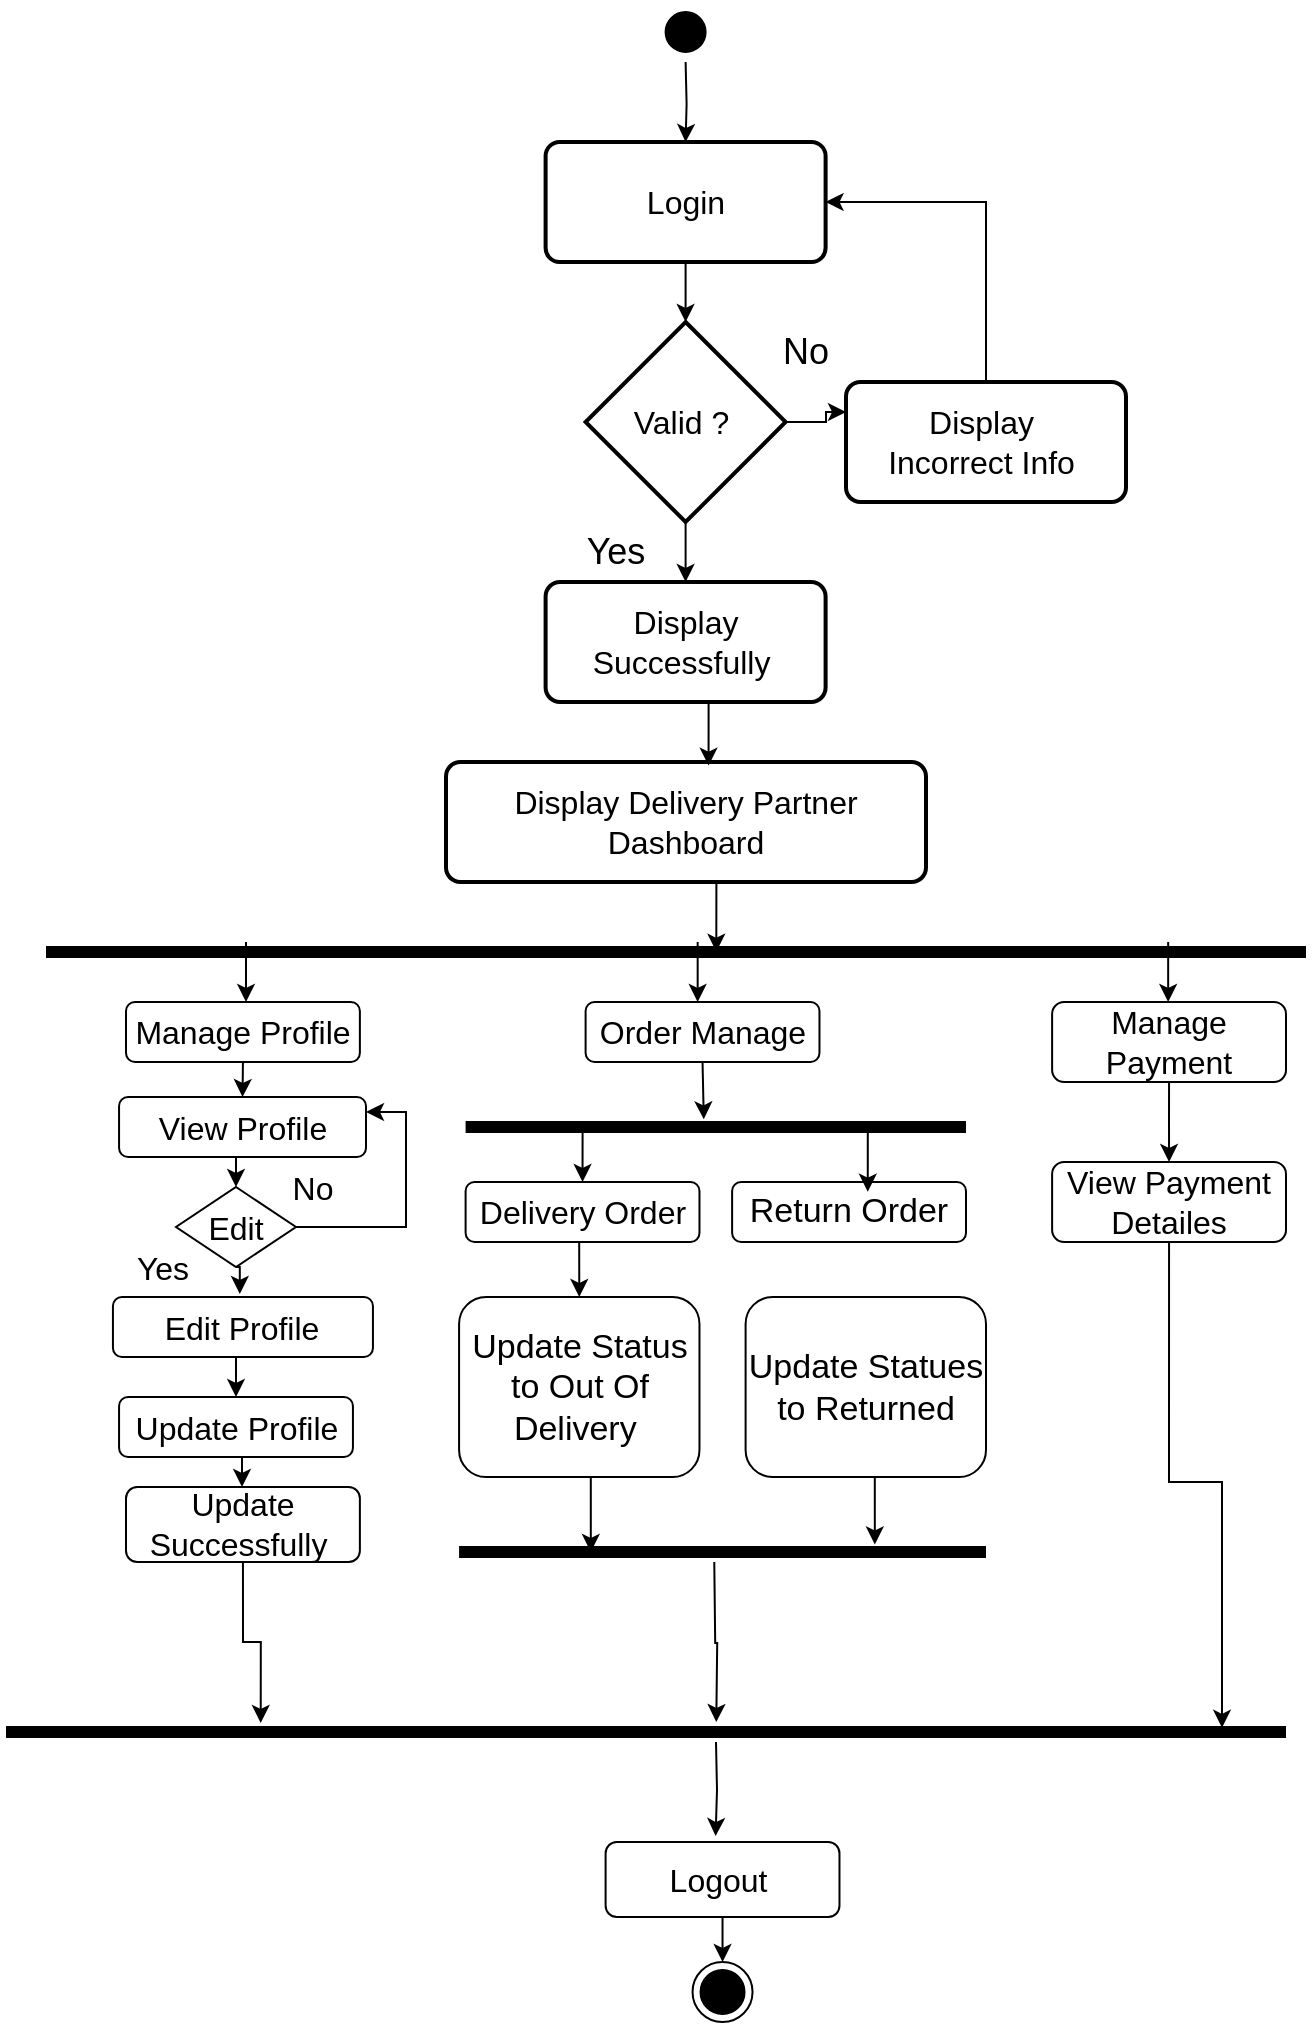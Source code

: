 <mxfile version="24.7.17">
  <diagram name="Page-1" id="S_YC0ZYZWbaa-WgekSZE">
    <mxGraphModel dx="250" dy="575" grid="1" gridSize="10" guides="1" tooltips="1" connect="1" arrows="1" fold="1" page="1" pageScale="1" pageWidth="850" pageHeight="1100" math="0" shadow="0">
      <root>
        <mxCell id="0" />
        <mxCell id="1" parent="0" />
        <mxCell id="5lB07v6buuz0UZQHZTTG-427" style="edgeStyle=orthogonalEdgeStyle;rounded=0;orthogonalLoop=1;jettySize=auto;html=1;exitX=0.5;exitY=1;exitDx=0;exitDy=0;exitPerimeter=0;entryX=0.5;entryY=0;entryDx=0;entryDy=0;" edge="1" parent="1" target="5lB07v6buuz0UZQHZTTG-429">
          <mxGeometry relative="1" as="geometry">
            <mxPoint x="1669.8" y="80" as="sourcePoint" />
          </mxGeometry>
        </mxCell>
        <mxCell id="5lB07v6buuz0UZQHZTTG-428" style="edgeStyle=orthogonalEdgeStyle;rounded=0;orthogonalLoop=1;jettySize=auto;html=1;exitX=0.5;exitY=1;exitDx=0;exitDy=0;" edge="1" parent="1" source="5lB07v6buuz0UZQHZTTG-429" target="5lB07v6buuz0UZQHZTTG-432">
          <mxGeometry relative="1" as="geometry" />
        </mxCell>
        <mxCell id="5lB07v6buuz0UZQHZTTG-429" value="&lt;font size=&quot;3&quot;&gt;Login&lt;/font&gt;" style="rounded=1;whiteSpace=wrap;html=1;absoluteArcSize=1;arcSize=14;strokeWidth=2;" vertex="1" parent="1">
          <mxGeometry x="1599.8" y="120" width="140" height="60" as="geometry" />
        </mxCell>
        <mxCell id="5lB07v6buuz0UZQHZTTG-430" style="edgeStyle=orthogonalEdgeStyle;rounded=0;orthogonalLoop=1;jettySize=auto;html=1;exitX=0.5;exitY=1;exitDx=0;exitDy=0;exitPerimeter=0;entryX=0.5;entryY=0;entryDx=0;entryDy=0;" edge="1" parent="1" source="5lB07v6buuz0UZQHZTTG-432" target="5lB07v6buuz0UZQHZTTG-433">
          <mxGeometry relative="1" as="geometry" />
        </mxCell>
        <mxCell id="5lB07v6buuz0UZQHZTTG-431" style="edgeStyle=orthogonalEdgeStyle;rounded=0;orthogonalLoop=1;jettySize=auto;html=1;exitX=1;exitY=0.5;exitDx=0;exitDy=0;exitPerimeter=0;" edge="1" parent="1" source="5lB07v6buuz0UZQHZTTG-432">
          <mxGeometry relative="1" as="geometry">
            <mxPoint x="1750" y="255" as="targetPoint" />
            <Array as="points">
              <mxPoint x="1740" y="260" />
              <mxPoint x="1740" y="255" />
            </Array>
          </mxGeometry>
        </mxCell>
        <mxCell id="5lB07v6buuz0UZQHZTTG-432" value="&lt;font size=&quot;3&quot;&gt;Valid ?&amp;nbsp;&lt;/font&gt;" style="strokeWidth=2;html=1;shape=mxgraph.flowchart.decision;whiteSpace=wrap;" vertex="1" parent="1">
          <mxGeometry x="1619.8" y="210" width="100" height="100" as="geometry" />
        </mxCell>
        <mxCell id="5lB07v6buuz0UZQHZTTG-433" value="&lt;font size=&quot;3&quot;&gt;Display Successfully&amp;nbsp;&lt;/font&gt;" style="shape=label;html=1;strokeWidth=2;whiteSpace=wrap;rounded=1;arcSize=12;size=0.23;" vertex="1" parent="1">
          <mxGeometry x="1599.8" y="340" width="140" height="60" as="geometry" />
        </mxCell>
        <mxCell id="5lB07v6buuz0UZQHZTTG-434" style="edgeStyle=orthogonalEdgeStyle;rounded=0;orthogonalLoop=1;jettySize=auto;html=1;exitX=0.5;exitY=0;exitDx=0;exitDy=0;entryX=1;entryY=0.5;entryDx=0;entryDy=0;" edge="1" parent="1" source="5lB07v6buuz0UZQHZTTG-435" target="5lB07v6buuz0UZQHZTTG-429">
          <mxGeometry relative="1" as="geometry" />
        </mxCell>
        <mxCell id="5lB07v6buuz0UZQHZTTG-435" value="&lt;font size=&quot;3&quot;&gt;Display&amp;nbsp;&lt;/font&gt;&lt;div&gt;&lt;font size=&quot;3&quot;&gt;Incorrect Info&amp;nbsp;&lt;/font&gt;&lt;/div&gt;" style="shape=label;html=1;strokeWidth=2;whiteSpace=wrap;rounded=1;arcSize=12;size=0.23;" vertex="1" parent="1">
          <mxGeometry x="1750" y="240" width="140" height="60" as="geometry" />
        </mxCell>
        <mxCell id="5lB07v6buuz0UZQHZTTG-436" value="&lt;font style=&quot;font-size: 18px;&quot;&gt;No&lt;/font&gt;" style="text;html=1;align=center;verticalAlign=middle;whiteSpace=wrap;rounded=0;" vertex="1" parent="1">
          <mxGeometry x="1699.8" y="210" width="60" height="30" as="geometry" />
        </mxCell>
        <mxCell id="5lB07v6buuz0UZQHZTTG-437" value="&lt;font style=&quot;font-size: 18px;&quot;&gt;Yes&lt;/font&gt;" style="text;html=1;align=center;verticalAlign=middle;whiteSpace=wrap;rounded=0;" vertex="1" parent="1">
          <mxGeometry x="1604.8" y="310" width="60" height="30" as="geometry" />
        </mxCell>
        <mxCell id="5lB07v6buuz0UZQHZTTG-438" value="&lt;font size=&quot;3&quot;&gt;Display Delivery Partner Dashboard&lt;/font&gt;" style="shape=label;html=1;strokeWidth=2;whiteSpace=wrap;rounded=1;arcSize=12;size=0.23;" vertex="1" parent="1">
          <mxGeometry x="1550" y="430" width="240" height="60" as="geometry" />
        </mxCell>
        <mxCell id="5lB07v6buuz0UZQHZTTG-439" style="edgeStyle=orthogonalEdgeStyle;rounded=0;orthogonalLoop=1;jettySize=auto;html=1;exitX=0.5;exitY=1;exitDx=0;exitDy=0;entryX=0.547;entryY=0.03;entryDx=0;entryDy=0;entryPerimeter=0;" edge="1" parent="1" source="5lB07v6buuz0UZQHZTTG-433" target="5lB07v6buuz0UZQHZTTG-438">
          <mxGeometry relative="1" as="geometry" />
        </mxCell>
        <mxCell id="5lB07v6buuz0UZQHZTTG-440" value="" style="ellipse;html=1;shape=startState;fillColor=#000000;strokeColor=#FFFFFF;" vertex="1" parent="1">
          <mxGeometry x="1654.8" y="50" width="30" height="30" as="geometry" />
        </mxCell>
        <mxCell id="5lB07v6buuz0UZQHZTTG-441" value="" style="shape=line;html=1;strokeWidth=6;strokeColor=#000000;" vertex="1" parent="1">
          <mxGeometry x="1350" y="520" width="630" height="10" as="geometry" />
        </mxCell>
        <mxCell id="5lB07v6buuz0UZQHZTTG-442" style="edgeStyle=orthogonalEdgeStyle;rounded=0;orthogonalLoop=1;jettySize=auto;html=1;exitX=0.5;exitY=1;exitDx=0;exitDy=0;entryX=0.532;entryY=0.488;entryDx=0;entryDy=0;entryPerimeter=0;" edge="1" parent="1" source="5lB07v6buuz0UZQHZTTG-438" target="5lB07v6buuz0UZQHZTTG-441">
          <mxGeometry relative="1" as="geometry" />
        </mxCell>
        <mxCell id="5lB07v6buuz0UZQHZTTG-443" style="edgeStyle=orthogonalEdgeStyle;rounded=0;orthogonalLoop=1;jettySize=auto;html=1;exitX=0.5;exitY=1;exitDx=0;exitDy=0;entryX=0.5;entryY=0;entryDx=0;entryDy=0;fontSize=16;" edge="1" parent="1" source="5lB07v6buuz0UZQHZTTG-444" target="5lB07v6buuz0UZQHZTTG-446">
          <mxGeometry relative="1" as="geometry" />
        </mxCell>
        <mxCell id="5lB07v6buuz0UZQHZTTG-444" value="View Profile" style="rounded=1;whiteSpace=wrap;html=1;fontSize=16;" vertex="1" parent="1">
          <mxGeometry x="1386.53" y="597.5" width="123.47" height="30" as="geometry" />
        </mxCell>
        <mxCell id="5lB07v6buuz0UZQHZTTG-445" style="edgeStyle=orthogonalEdgeStyle;rounded=0;orthogonalLoop=1;jettySize=auto;html=1;exitX=1;exitY=0.5;exitDx=0;exitDy=0;entryX=1;entryY=0.25;entryDx=0;entryDy=0;" edge="1" parent="1" source="5lB07v6buuz0UZQHZTTG-446" target="5lB07v6buuz0UZQHZTTG-444">
          <mxGeometry relative="1" as="geometry" />
        </mxCell>
        <mxCell id="5lB07v6buuz0UZQHZTTG-446" value="Edit" style="rhombus;whiteSpace=wrap;html=1;fontSize=16;" vertex="1" parent="1">
          <mxGeometry x="1415" y="642.5" width="60" height="40" as="geometry" />
        </mxCell>
        <mxCell id="5lB07v6buuz0UZQHZTTG-447" value="No" style="text;html=1;align=center;verticalAlign=middle;resizable=0;points=[];autosize=1;strokeColor=none;fillColor=none;fontSize=16;" vertex="1" parent="1">
          <mxGeometry x="1463.47" y="627.5" width="40" height="30" as="geometry" />
        </mxCell>
        <mxCell id="5lB07v6buuz0UZQHZTTG-448" style="edgeStyle=orthogonalEdgeStyle;rounded=0;orthogonalLoop=1;jettySize=auto;html=1;exitX=0.5;exitY=1;exitDx=0;exitDy=0;entryX=0.5;entryY=0;entryDx=0;entryDy=0;fontSize=16;" edge="1" parent="1" source="5lB07v6buuz0UZQHZTTG-449" target="5lB07v6buuz0UZQHZTTG-450">
          <mxGeometry relative="1" as="geometry" />
        </mxCell>
        <mxCell id="5lB07v6buuz0UZQHZTTG-449" value="Edit Profile" style="rounded=1;whiteSpace=wrap;html=1;fontSize=16;" vertex="1" parent="1">
          <mxGeometry x="1383.47" y="697.5" width="130" height="30" as="geometry" />
        </mxCell>
        <mxCell id="5lB07v6buuz0UZQHZTTG-450" value="Update Profile" style="rounded=1;whiteSpace=wrap;html=1;fontSize=16;" vertex="1" parent="1">
          <mxGeometry x="1386.53" y="747.5" width="116.94" height="30" as="geometry" />
        </mxCell>
        <mxCell id="5lB07v6buuz0UZQHZTTG-451" value="Update&lt;br style=&quot;font-size: 16px;&quot;&gt;&lt;div style=&quot;font-size: 16px;&quot;&gt;&lt;span style=&quot;background-color: initial; font-size: 16px;&quot;&gt;Successfully&lt;/span&gt;&amp;nbsp;&lt;/div&gt;" style="rounded=1;whiteSpace=wrap;html=1;fontSize=16;" vertex="1" parent="1">
          <mxGeometry x="1390" y="792.5" width="116.94" height="37.5" as="geometry" />
        </mxCell>
        <mxCell id="5lB07v6buuz0UZQHZTTG-452" value="Yes" style="text;html=1;align=center;verticalAlign=middle;resizable=0;points=[];autosize=1;strokeColor=none;fillColor=none;fontSize=16;" vertex="1" parent="1">
          <mxGeometry x="1383.47" y="667.5" width="50" height="30" as="geometry" />
        </mxCell>
        <mxCell id="5lB07v6buuz0UZQHZTTG-453" style="edgeStyle=orthogonalEdgeStyle;rounded=0;orthogonalLoop=1;jettySize=auto;html=1;exitX=0.5;exitY=1;exitDx=0;exitDy=0;entryX=0.488;entryY=-0.05;entryDx=0;entryDy=0;entryPerimeter=0;fontSize=16;" edge="1" parent="1" source="5lB07v6buuz0UZQHZTTG-446" target="5lB07v6buuz0UZQHZTTG-449">
          <mxGeometry relative="1" as="geometry" />
        </mxCell>
        <mxCell id="5lB07v6buuz0UZQHZTTG-454" style="edgeStyle=orthogonalEdgeStyle;rounded=0;orthogonalLoop=1;jettySize=auto;html=1;exitX=0.5;exitY=1;exitDx=0;exitDy=0;fontSize=16;" edge="1" parent="1" source="5lB07v6buuz0UZQHZTTG-450" target="5lB07v6buuz0UZQHZTTG-451">
          <mxGeometry relative="1" as="geometry">
            <Array as="points">
              <mxPoint x="1448" y="778" />
            </Array>
          </mxGeometry>
        </mxCell>
        <mxCell id="5lB07v6buuz0UZQHZTTG-455" style="edgeStyle=orthogonalEdgeStyle;rounded=0;orthogonalLoop=1;jettySize=auto;html=1;exitX=0.5;exitY=1;exitDx=0;exitDy=0;entryX=0.5;entryY=0;entryDx=0;entryDy=0;" edge="1" parent="1" source="5lB07v6buuz0UZQHZTTG-456" target="5lB07v6buuz0UZQHZTTG-444">
          <mxGeometry relative="1" as="geometry" />
        </mxCell>
        <mxCell id="5lB07v6buuz0UZQHZTTG-456" value="Manage Profile" style="rounded=1;whiteSpace=wrap;html=1;fontSize=16;" vertex="1" parent="1">
          <mxGeometry x="1390" y="550" width="116.94" height="30" as="geometry" />
        </mxCell>
        <mxCell id="5lB07v6buuz0UZQHZTTG-457" value="" style="endArrow=classic;html=1;rounded=0;" edge="1" parent="1">
          <mxGeometry width="50" height="50" relative="1" as="geometry">
            <mxPoint x="1450" y="520" as="sourcePoint" />
            <mxPoint x="1450" y="550" as="targetPoint" />
          </mxGeometry>
        </mxCell>
        <mxCell id="5lB07v6buuz0UZQHZTTG-458" value="Order Manage" style="rounded=1;whiteSpace=wrap;html=1;fontSize=16;" vertex="1" parent="1">
          <mxGeometry x="1619.8" y="550" width="116.94" height="30" as="geometry" />
        </mxCell>
        <mxCell id="5lB07v6buuz0UZQHZTTG-459" style="edgeStyle=orthogonalEdgeStyle;rounded=0;orthogonalLoop=1;jettySize=auto;html=1;exitX=0.25;exitY=0.5;exitDx=0;exitDy=0;exitPerimeter=0;entryX=0.5;entryY=0;entryDx=0;entryDy=0;" edge="1" parent="1" source="5lB07v6buuz0UZQHZTTG-460" target="5lB07v6buuz0UZQHZTTG-463">
          <mxGeometry relative="1" as="geometry" />
        </mxCell>
        <mxCell id="5lB07v6buuz0UZQHZTTG-460" value="" style="shape=line;html=1;strokeWidth=6;strokeColor=#000000;" vertex="1" parent="1">
          <mxGeometry x="1559.8" y="607.5" width="250.2" height="10" as="geometry" />
        </mxCell>
        <mxCell id="5lB07v6buuz0UZQHZTTG-461" style="edgeStyle=orthogonalEdgeStyle;rounded=0;orthogonalLoop=1;jettySize=auto;html=1;exitX=0.5;exitY=1;exitDx=0;exitDy=0;entryX=0.476;entryY=0.117;entryDx=0;entryDy=0;entryPerimeter=0;" edge="1" parent="1" source="5lB07v6buuz0UZQHZTTG-458" target="5lB07v6buuz0UZQHZTTG-460">
          <mxGeometry relative="1" as="geometry" />
        </mxCell>
        <mxCell id="5lB07v6buuz0UZQHZTTG-462" style="edgeStyle=orthogonalEdgeStyle;rounded=0;orthogonalLoop=1;jettySize=auto;html=1;exitX=0.5;exitY=1;exitDx=0;exitDy=0;entryX=0.5;entryY=0;entryDx=0;entryDy=0;" edge="1" parent="1" source="5lB07v6buuz0UZQHZTTG-463" target="5lB07v6buuz0UZQHZTTG-466">
          <mxGeometry relative="1" as="geometry" />
        </mxCell>
        <mxCell id="5lB07v6buuz0UZQHZTTG-463" value="&lt;font style=&quot;font-size: 16px;&quot;&gt;Delivery Order&lt;/font&gt;" style="rounded=1;whiteSpace=wrap;html=1;fontSize=16;" vertex="1" parent="1">
          <mxGeometry x="1559.8" y="640" width="116.94" height="30" as="geometry" />
        </mxCell>
        <mxCell id="5lB07v6buuz0UZQHZTTG-464" value="&lt;span style=&quot;font-size: 17px;&quot;&gt;Return Order&lt;/span&gt;" style="rounded=1;whiteSpace=wrap;html=1;fontSize=16;" vertex="1" parent="1">
          <mxGeometry x="1693.06" y="640" width="116.94" height="30" as="geometry" />
        </mxCell>
        <mxCell id="5lB07v6buuz0UZQHZTTG-465" style="edgeStyle=orthogonalEdgeStyle;rounded=0;orthogonalLoop=1;jettySize=auto;html=1;exitX=0.75;exitY=0.5;exitDx=0;exitDy=0;exitPerimeter=0;entryX=0.58;entryY=0.162;entryDx=0;entryDy=0;entryPerimeter=0;" edge="1" parent="1" source="5lB07v6buuz0UZQHZTTG-460" target="5lB07v6buuz0UZQHZTTG-464">
          <mxGeometry relative="1" as="geometry" />
        </mxCell>
        <mxCell id="5lB07v6buuz0UZQHZTTG-466" value="&lt;font style=&quot;font-size: 17px;&quot;&gt;Update Status to Out Of&lt;/font&gt;&lt;div style=&quot;font-size: 17px;&quot;&gt;Delivery&amp;nbsp;&lt;/div&gt;" style="rounded=1;whiteSpace=wrap;html=1;fontSize=16;" vertex="1" parent="1">
          <mxGeometry x="1556.54" y="697.5" width="120.2" height="90" as="geometry" />
        </mxCell>
        <mxCell id="5lB07v6buuz0UZQHZTTG-467" value="&lt;font style=&quot;&quot;&gt;&lt;font style=&quot;font-size: 17px;&quot;&gt;Update Statues to Returned&lt;/font&gt;&lt;br&gt;&lt;/font&gt;" style="rounded=1;whiteSpace=wrap;html=1;fontSize=16;" vertex="1" parent="1">
          <mxGeometry x="1699.8" y="697.5" width="120.2" height="90" as="geometry" />
        </mxCell>
        <mxCell id="5lB07v6buuz0UZQHZTTG-468" value="" style="shape=line;html=1;strokeWidth=6;strokeColor=#000000;" vertex="1" parent="1">
          <mxGeometry x="1330" y="910" width="640" height="10" as="geometry" />
        </mxCell>
        <mxCell id="5lB07v6buuz0UZQHZTTG-469" style="edgeStyle=orthogonalEdgeStyle;rounded=0;orthogonalLoop=1;jettySize=auto;html=1;exitX=0.5;exitY=1;exitDx=0;exitDy=0;entryX=0.199;entryY=0.046;entryDx=0;entryDy=0;entryPerimeter=0;" edge="1" parent="1" source="5lB07v6buuz0UZQHZTTG-451" target="5lB07v6buuz0UZQHZTTG-468">
          <mxGeometry relative="1" as="geometry" />
        </mxCell>
        <mxCell id="5lB07v6buuz0UZQHZTTG-470" value="" style="shape=line;html=1;strokeWidth=6;strokeColor=#000000;" vertex="1" parent="1">
          <mxGeometry x="1556.54" y="820" width="263.46" height="10" as="geometry" />
        </mxCell>
        <mxCell id="5lB07v6buuz0UZQHZTTG-471" style="edgeStyle=orthogonalEdgeStyle;rounded=0;orthogonalLoop=1;jettySize=auto;html=1;exitX=0.5;exitY=1;exitDx=0;exitDy=0;entryX=0.25;entryY=0.5;entryDx=0;entryDy=0;entryPerimeter=0;" edge="1" parent="1" source="5lB07v6buuz0UZQHZTTG-466" target="5lB07v6buuz0UZQHZTTG-470">
          <mxGeometry relative="1" as="geometry" />
        </mxCell>
        <mxCell id="5lB07v6buuz0UZQHZTTG-472" style="edgeStyle=orthogonalEdgeStyle;rounded=0;orthogonalLoop=1;jettySize=auto;html=1;exitX=0.5;exitY=1;exitDx=0;exitDy=0;entryX=0.789;entryY=0.123;entryDx=0;entryDy=0;entryPerimeter=0;" edge="1" parent="1" source="5lB07v6buuz0UZQHZTTG-467" target="5lB07v6buuz0UZQHZTTG-470">
          <mxGeometry relative="1" as="geometry" />
        </mxCell>
        <mxCell id="5lB07v6buuz0UZQHZTTG-473" style="edgeStyle=orthogonalEdgeStyle;rounded=0;orthogonalLoop=1;jettySize=auto;html=1;exitX=0.5;exitY=1;exitDx=0;exitDy=0;entryX=0.199;entryY=0.046;entryDx=0;entryDy=0;entryPerimeter=0;" edge="1" parent="1">
          <mxGeometry relative="1" as="geometry">
            <mxPoint x="1684.14" y="830" as="sourcePoint" />
            <mxPoint x="1685.14" y="910" as="targetPoint" />
          </mxGeometry>
        </mxCell>
        <mxCell id="5lB07v6buuz0UZQHZTTG-474" style="edgeStyle=orthogonalEdgeStyle;rounded=0;orthogonalLoop=1;jettySize=auto;html=1;exitX=0.5;exitY=1;exitDx=0;exitDy=0;" edge="1" parent="1" source="5lB07v6buuz0UZQHZTTG-475">
          <mxGeometry relative="1" as="geometry">
            <mxPoint x="1911.545" y="630" as="targetPoint" />
          </mxGeometry>
        </mxCell>
        <mxCell id="5lB07v6buuz0UZQHZTTG-475" value="Manage Payment" style="rounded=1;whiteSpace=wrap;html=1;fontSize=16;" vertex="1" parent="1">
          <mxGeometry x="1853.06" y="550" width="116.94" height="40" as="geometry" />
        </mxCell>
        <mxCell id="5lB07v6buuz0UZQHZTTG-476" value="" style="endArrow=classic;html=1;rounded=0;" edge="1" parent="1">
          <mxGeometry width="50" height="50" relative="1" as="geometry">
            <mxPoint x="1911.08" y="520" as="sourcePoint" />
            <mxPoint x="1911.08" y="550" as="targetPoint" />
          </mxGeometry>
        </mxCell>
        <mxCell id="5lB07v6buuz0UZQHZTTG-477" value="" style="endArrow=classic;html=1;rounded=0;" edge="1" parent="1">
          <mxGeometry width="50" height="50" relative="1" as="geometry">
            <mxPoint x="1675.83" y="520" as="sourcePoint" />
            <mxPoint x="1675.83" y="550" as="targetPoint" />
          </mxGeometry>
        </mxCell>
        <mxCell id="5lB07v6buuz0UZQHZTTG-478" value="View Payment Detailes" style="rounded=1;whiteSpace=wrap;html=1;fontSize=16;" vertex="1" parent="1">
          <mxGeometry x="1853.06" y="630" width="116.94" height="40" as="geometry" />
        </mxCell>
        <mxCell id="5lB07v6buuz0UZQHZTTG-479" style="edgeStyle=orthogonalEdgeStyle;rounded=0;orthogonalLoop=1;jettySize=auto;html=1;exitX=0.5;exitY=1;exitDx=0;exitDy=0;entryX=0.95;entryY=0.291;entryDx=0;entryDy=0;entryPerimeter=0;" edge="1" parent="1" source="5lB07v6buuz0UZQHZTTG-478" target="5lB07v6buuz0UZQHZTTG-468">
          <mxGeometry relative="1" as="geometry" />
        </mxCell>
        <mxCell id="5lB07v6buuz0UZQHZTTG-480" value="" style="ellipse;html=1;shape=endState;fillColor=#000000;strokeColor=#000000;" vertex="1" parent="1">
          <mxGeometry x="1673.27" y="1030" width="30" height="30" as="geometry" />
        </mxCell>
        <mxCell id="5lB07v6buuz0UZQHZTTG-483" style="edgeStyle=orthogonalEdgeStyle;rounded=0;orthogonalLoop=1;jettySize=auto;html=1;exitX=0.5;exitY=1;exitDx=0;exitDy=0;entryX=0.5;entryY=0;entryDx=0;entryDy=0;" edge="1" parent="1" source="5lB07v6buuz0UZQHZTTG-481" target="5lB07v6buuz0UZQHZTTG-480">
          <mxGeometry relative="1" as="geometry" />
        </mxCell>
        <mxCell id="5lB07v6buuz0UZQHZTTG-481" value="Logout&amp;nbsp;" style="rounded=1;whiteSpace=wrap;html=1;fontSize=16;" vertex="1" parent="1">
          <mxGeometry x="1629.8" y="970" width="116.94" height="37.5" as="geometry" />
        </mxCell>
        <mxCell id="5lB07v6buuz0UZQHZTTG-482" style="edgeStyle=orthogonalEdgeStyle;rounded=0;orthogonalLoop=1;jettySize=auto;html=1;entryX=0.25;entryY=0.5;entryDx=0;entryDy=0;entryPerimeter=0;" edge="1" parent="1">
          <mxGeometry relative="1" as="geometry">
            <mxPoint x="1685" y="920" as="sourcePoint" />
            <mxPoint x="1684.8" y="967" as="targetPoint" />
          </mxGeometry>
        </mxCell>
      </root>
    </mxGraphModel>
  </diagram>
</mxfile>
